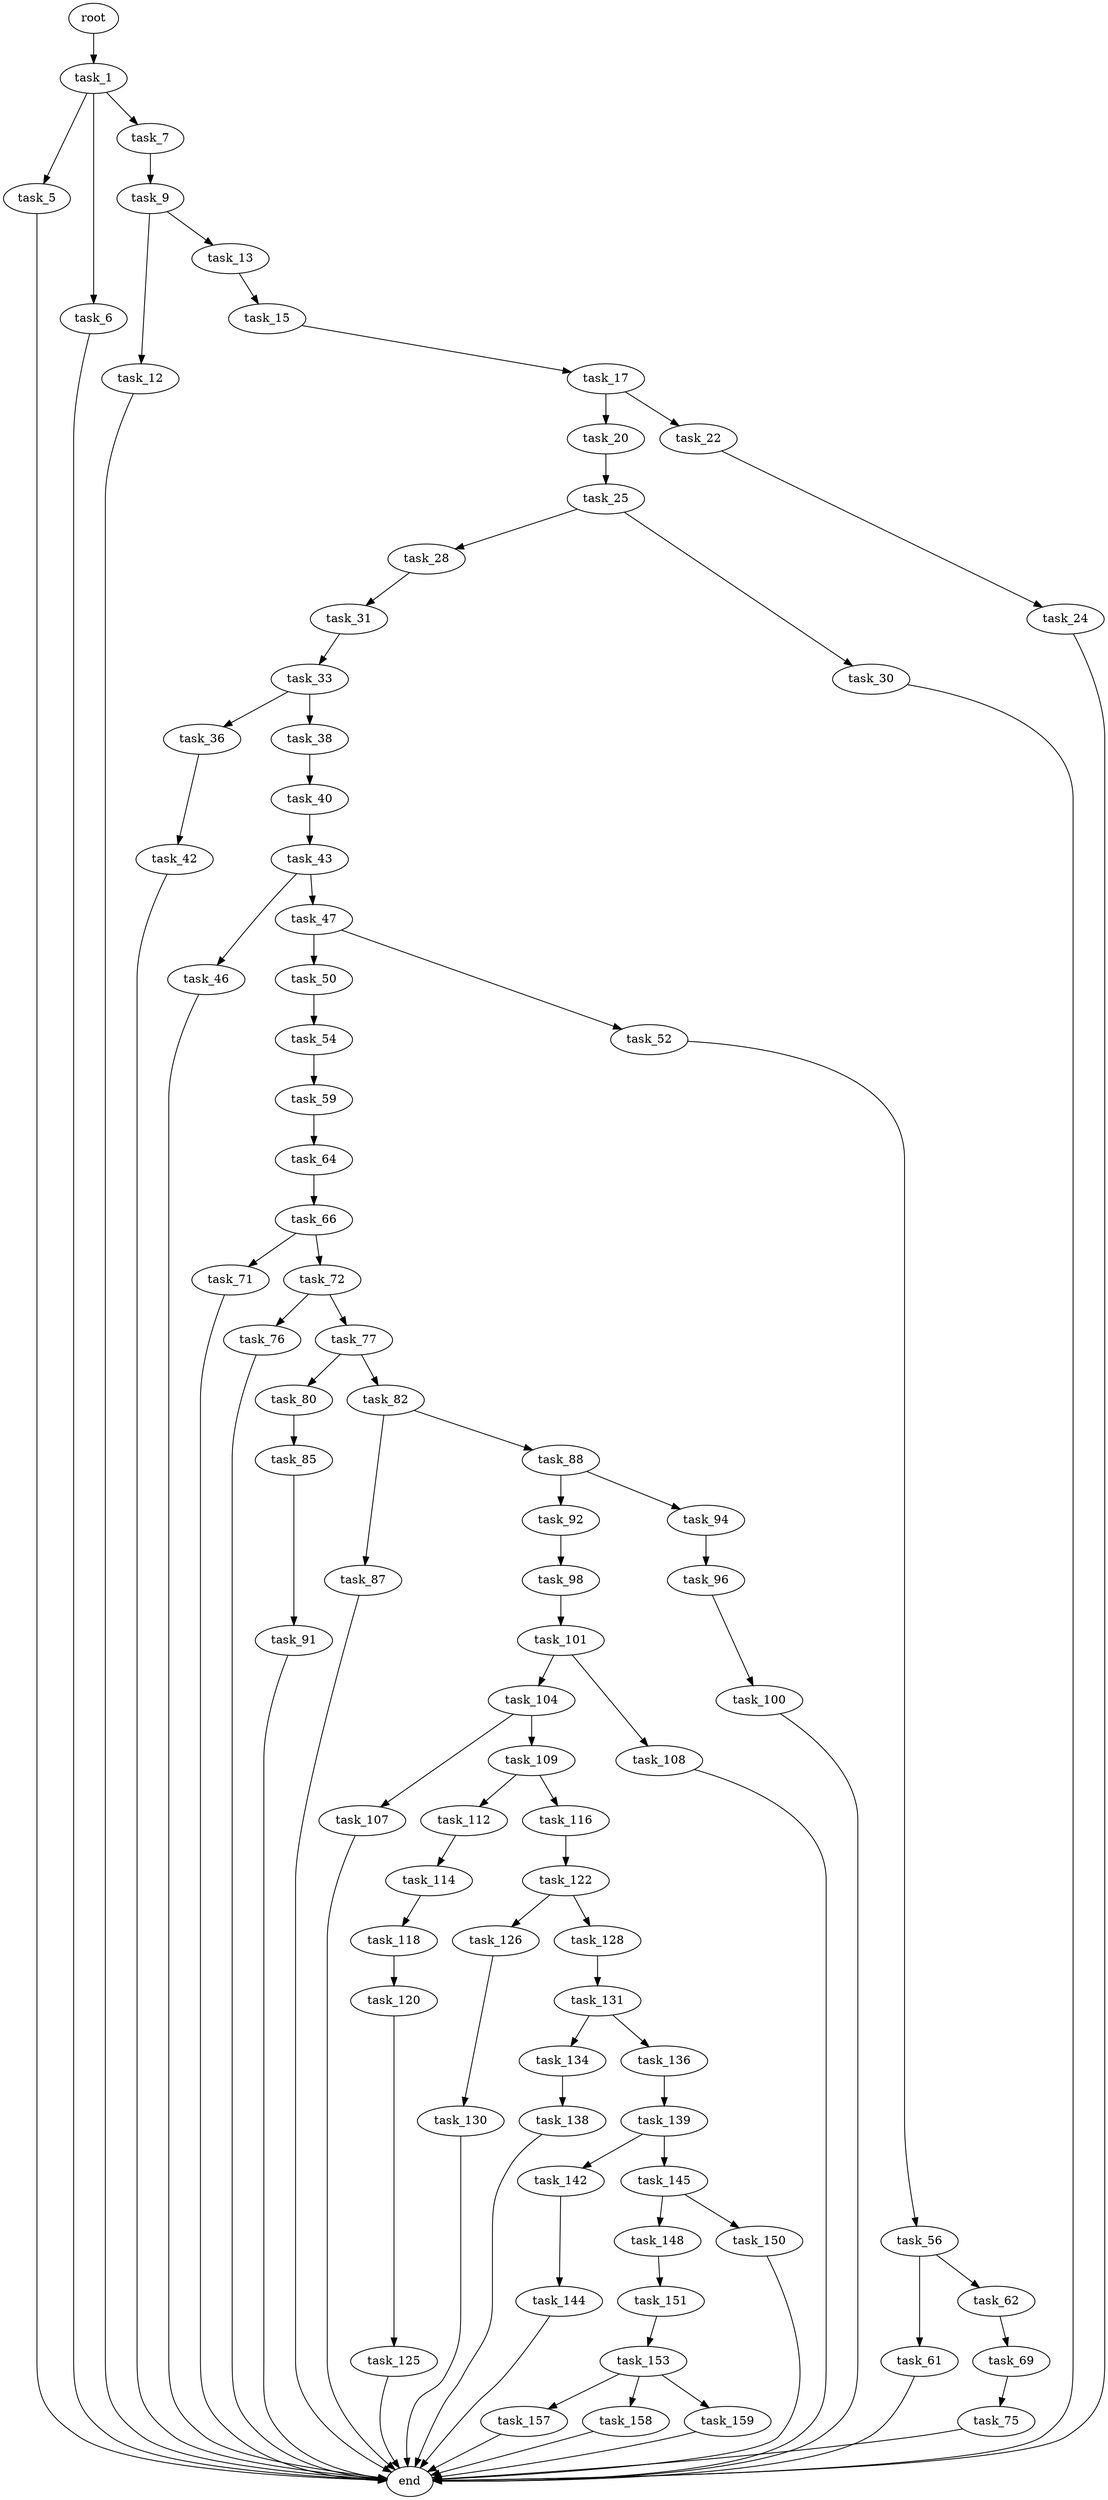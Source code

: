 digraph G {
  root [size="0.000000"];
  task_1 [size="134217728000.000000"];
  task_5 [size="782757789696.000000"];
  task_6 [size="96193990895.000000"];
  task_7 [size="8589934592.000000"];
  task_9 [size="287354655575.000000"];
  task_12 [size="17682587825.000000"];
  task_13 [size="26878657395.000000"];
  task_15 [size="368293445632.000000"];
  task_17 [size="68719476736.000000"];
  task_20 [size="1073741824000.000000"];
  task_22 [size="50115205682.000000"];
  task_24 [size="160592237586.000000"];
  task_25 [size="182969483425.000000"];
  task_28 [size="782757789696.000000"];
  task_30 [size="24325579668.000000"];
  task_31 [size="40515286902.000000"];
  task_33 [size="24779879228.000000"];
  task_36 [size="174161059976.000000"];
  task_38 [size="38958182916.000000"];
  task_40 [size="549755813888.000000"];
  task_42 [size="68719476736.000000"];
  task_43 [size="9154974508.000000"];
  task_46 [size="27897383011.000000"];
  task_47 [size="171346014815.000000"];
  task_50 [size="225675086143.000000"];
  task_52 [size="25248939807.000000"];
  task_54 [size="64846385400.000000"];
  task_56 [size="39095807082.000000"];
  task_59 [size="4742342537.000000"];
  task_61 [size="7662137639.000000"];
  task_62 [size="549755813888.000000"];
  task_64 [size="134217728000.000000"];
  task_66 [size="157115006124.000000"];
  task_69 [size="517804760247.000000"];
  task_71 [size="68719476736.000000"];
  task_72 [size="159887260900.000000"];
  task_75 [size="10291044890.000000"];
  task_76 [size="15237995057.000000"];
  task_77 [size="28878294222.000000"];
  task_80 [size="33849780311.000000"];
  task_82 [size="368293445632.000000"];
  task_85 [size="52387710473.000000"];
  task_87 [size="24439407998.000000"];
  task_88 [size="50558089151.000000"];
  task_91 [size="14174347366.000000"];
  task_92 [size="134217728000.000000"];
  task_94 [size="68719476736.000000"];
  task_96 [size="576289302318.000000"];
  task_98 [size="549755813888.000000"];
  task_100 [size="40430137317.000000"];
  task_101 [size="818886804484.000000"];
  task_104 [size="22471442201.000000"];
  task_107 [size="3594249872.000000"];
  task_108 [size="1073741824000.000000"];
  task_109 [size="35835941194.000000"];
  task_112 [size="1073741824000.000000"];
  task_114 [size="8847799181.000000"];
  task_116 [size="8589934592.000000"];
  task_118 [size="16513712097.000000"];
  task_120 [size="336058602751.000000"];
  task_122 [size="834284030.000000"];
  task_125 [size="241712368153.000000"];
  task_126 [size="7496871549.000000"];
  task_128 [size="183069198383.000000"];
  task_130 [size="715244616828.000000"];
  task_131 [size="368293445632.000000"];
  task_134 [size="799531351.000000"];
  task_136 [size="874946167588.000000"];
  task_138 [size="6758937713.000000"];
  task_139 [size="227132543002.000000"];
  task_142 [size="231928233984.000000"];
  task_144 [size="33087543093.000000"];
  task_145 [size="52161312839.000000"];
  task_148 [size="7974197674.000000"];
  task_150 [size="11963701287.000000"];
  task_151 [size="28991029248.000000"];
  task_153 [size="1073741824000.000000"];
  task_157 [size="406632211150.000000"];
  task_158 [size="782757789696.000000"];
  task_159 [size="8589934592.000000"];
  end [size="0.000000"];

  root -> task_1 [size="1.000000"];
  task_1 -> task_5 [size="209715200.000000"];
  task_1 -> task_6 [size="209715200.000000"];
  task_1 -> task_7 [size="209715200.000000"];
  task_5 -> end [size="1.000000"];
  task_6 -> end [size="1.000000"];
  task_7 -> task_9 [size="33554432.000000"];
  task_9 -> task_12 [size="209715200.000000"];
  task_9 -> task_13 [size="209715200.000000"];
  task_12 -> end [size="1.000000"];
  task_13 -> task_15 [size="134217728.000000"];
  task_15 -> task_17 [size="411041792.000000"];
  task_17 -> task_20 [size="134217728.000000"];
  task_17 -> task_22 [size="134217728.000000"];
  task_20 -> task_25 [size="838860800.000000"];
  task_22 -> task_24 [size="134217728.000000"];
  task_24 -> end [size="1.000000"];
  task_25 -> task_28 [size="536870912.000000"];
  task_25 -> task_30 [size="536870912.000000"];
  task_28 -> task_31 [size="679477248.000000"];
  task_30 -> end [size="1.000000"];
  task_31 -> task_33 [size="838860800.000000"];
  task_33 -> task_36 [size="411041792.000000"];
  task_33 -> task_38 [size="411041792.000000"];
  task_36 -> task_42 [size="134217728.000000"];
  task_38 -> task_40 [size="838860800.000000"];
  task_40 -> task_43 [size="536870912.000000"];
  task_42 -> end [size="1.000000"];
  task_43 -> task_46 [size="301989888.000000"];
  task_43 -> task_47 [size="301989888.000000"];
  task_46 -> end [size="1.000000"];
  task_47 -> task_50 [size="134217728.000000"];
  task_47 -> task_52 [size="134217728.000000"];
  task_50 -> task_54 [size="679477248.000000"];
  task_52 -> task_56 [size="536870912.000000"];
  task_54 -> task_59 [size="134217728.000000"];
  task_56 -> task_61 [size="679477248.000000"];
  task_56 -> task_62 [size="679477248.000000"];
  task_59 -> task_64 [size="75497472.000000"];
  task_61 -> end [size="1.000000"];
  task_62 -> task_69 [size="536870912.000000"];
  task_64 -> task_66 [size="209715200.000000"];
  task_66 -> task_71 [size="134217728.000000"];
  task_66 -> task_72 [size="134217728.000000"];
  task_69 -> task_75 [size="411041792.000000"];
  task_71 -> end [size="1.000000"];
  task_72 -> task_76 [size="134217728.000000"];
  task_72 -> task_77 [size="134217728.000000"];
  task_75 -> end [size="1.000000"];
  task_76 -> end [size="1.000000"];
  task_77 -> task_80 [size="33554432.000000"];
  task_77 -> task_82 [size="33554432.000000"];
  task_80 -> task_85 [size="33554432.000000"];
  task_82 -> task_87 [size="411041792.000000"];
  task_82 -> task_88 [size="411041792.000000"];
  task_85 -> task_91 [size="838860800.000000"];
  task_87 -> end [size="1.000000"];
  task_88 -> task_92 [size="838860800.000000"];
  task_88 -> task_94 [size="838860800.000000"];
  task_91 -> end [size="1.000000"];
  task_92 -> task_98 [size="209715200.000000"];
  task_94 -> task_96 [size="134217728.000000"];
  task_96 -> task_100 [size="411041792.000000"];
  task_98 -> task_101 [size="536870912.000000"];
  task_100 -> end [size="1.000000"];
  task_101 -> task_104 [size="838860800.000000"];
  task_101 -> task_108 [size="838860800.000000"];
  task_104 -> task_107 [size="679477248.000000"];
  task_104 -> task_109 [size="679477248.000000"];
  task_107 -> end [size="1.000000"];
  task_108 -> end [size="1.000000"];
  task_109 -> task_112 [size="33554432.000000"];
  task_109 -> task_116 [size="33554432.000000"];
  task_112 -> task_114 [size="838860800.000000"];
  task_114 -> task_118 [size="536870912.000000"];
  task_116 -> task_122 [size="33554432.000000"];
  task_118 -> task_120 [size="679477248.000000"];
  task_120 -> task_125 [size="301989888.000000"];
  task_122 -> task_126 [size="33554432.000000"];
  task_122 -> task_128 [size="33554432.000000"];
  task_125 -> end [size="1.000000"];
  task_126 -> task_130 [size="134217728.000000"];
  task_128 -> task_131 [size="301989888.000000"];
  task_130 -> end [size="1.000000"];
  task_131 -> task_134 [size="411041792.000000"];
  task_131 -> task_136 [size="411041792.000000"];
  task_134 -> task_138 [size="75497472.000000"];
  task_136 -> task_139 [size="536870912.000000"];
  task_138 -> end [size="1.000000"];
  task_139 -> task_142 [size="209715200.000000"];
  task_139 -> task_145 [size="209715200.000000"];
  task_142 -> task_144 [size="301989888.000000"];
  task_144 -> end [size="1.000000"];
  task_145 -> task_148 [size="838860800.000000"];
  task_145 -> task_150 [size="838860800.000000"];
  task_148 -> task_151 [size="301989888.000000"];
  task_150 -> end [size="1.000000"];
  task_151 -> task_153 [size="75497472.000000"];
  task_153 -> task_157 [size="838860800.000000"];
  task_153 -> task_158 [size="838860800.000000"];
  task_153 -> task_159 [size="838860800.000000"];
  task_157 -> end [size="1.000000"];
  task_158 -> end [size="1.000000"];
  task_159 -> end [size="1.000000"];
}
